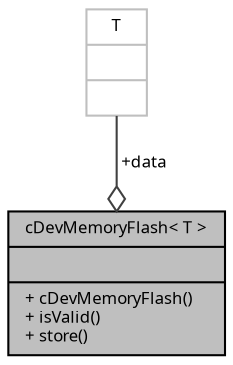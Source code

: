 digraph "cDevMemoryFlash&lt; T &gt;"
{
  edge [fontname="Sans",fontsize="8",labelfontname="Sans",labelfontsize="8"];
  node [fontname="Sans",fontsize="8",shape=record];
  Node1 [label="{cDevMemoryFlash\< T \>\n||+ cDevMemoryFlash()\l+ isValid()\l+ store()\l}",height=0.2,width=0.4,color="black", fillcolor="grey75", style="filled", fontcolor="black"];
  Node2 -> Node1 [color="grey25",fontsize="8",style="solid",label=" +data" ,arrowhead="odiamond",fontname="Sans"];
  Node2 [label="{T\n||}",height=0.2,width=0.4,color="grey75", fillcolor="white", style="filled"];
}
